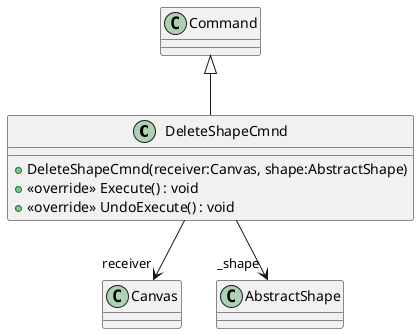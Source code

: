 @startuml
class DeleteShapeCmnd {
    + DeleteShapeCmnd(receiver:Canvas, shape:AbstractShape)
    + <<override>> Execute() : void
    + <<override>> UndoExecute() : void
}
Command <|-- DeleteShapeCmnd
DeleteShapeCmnd --> "receiver" Canvas
DeleteShapeCmnd --> "_shape" AbstractShape
@enduml
